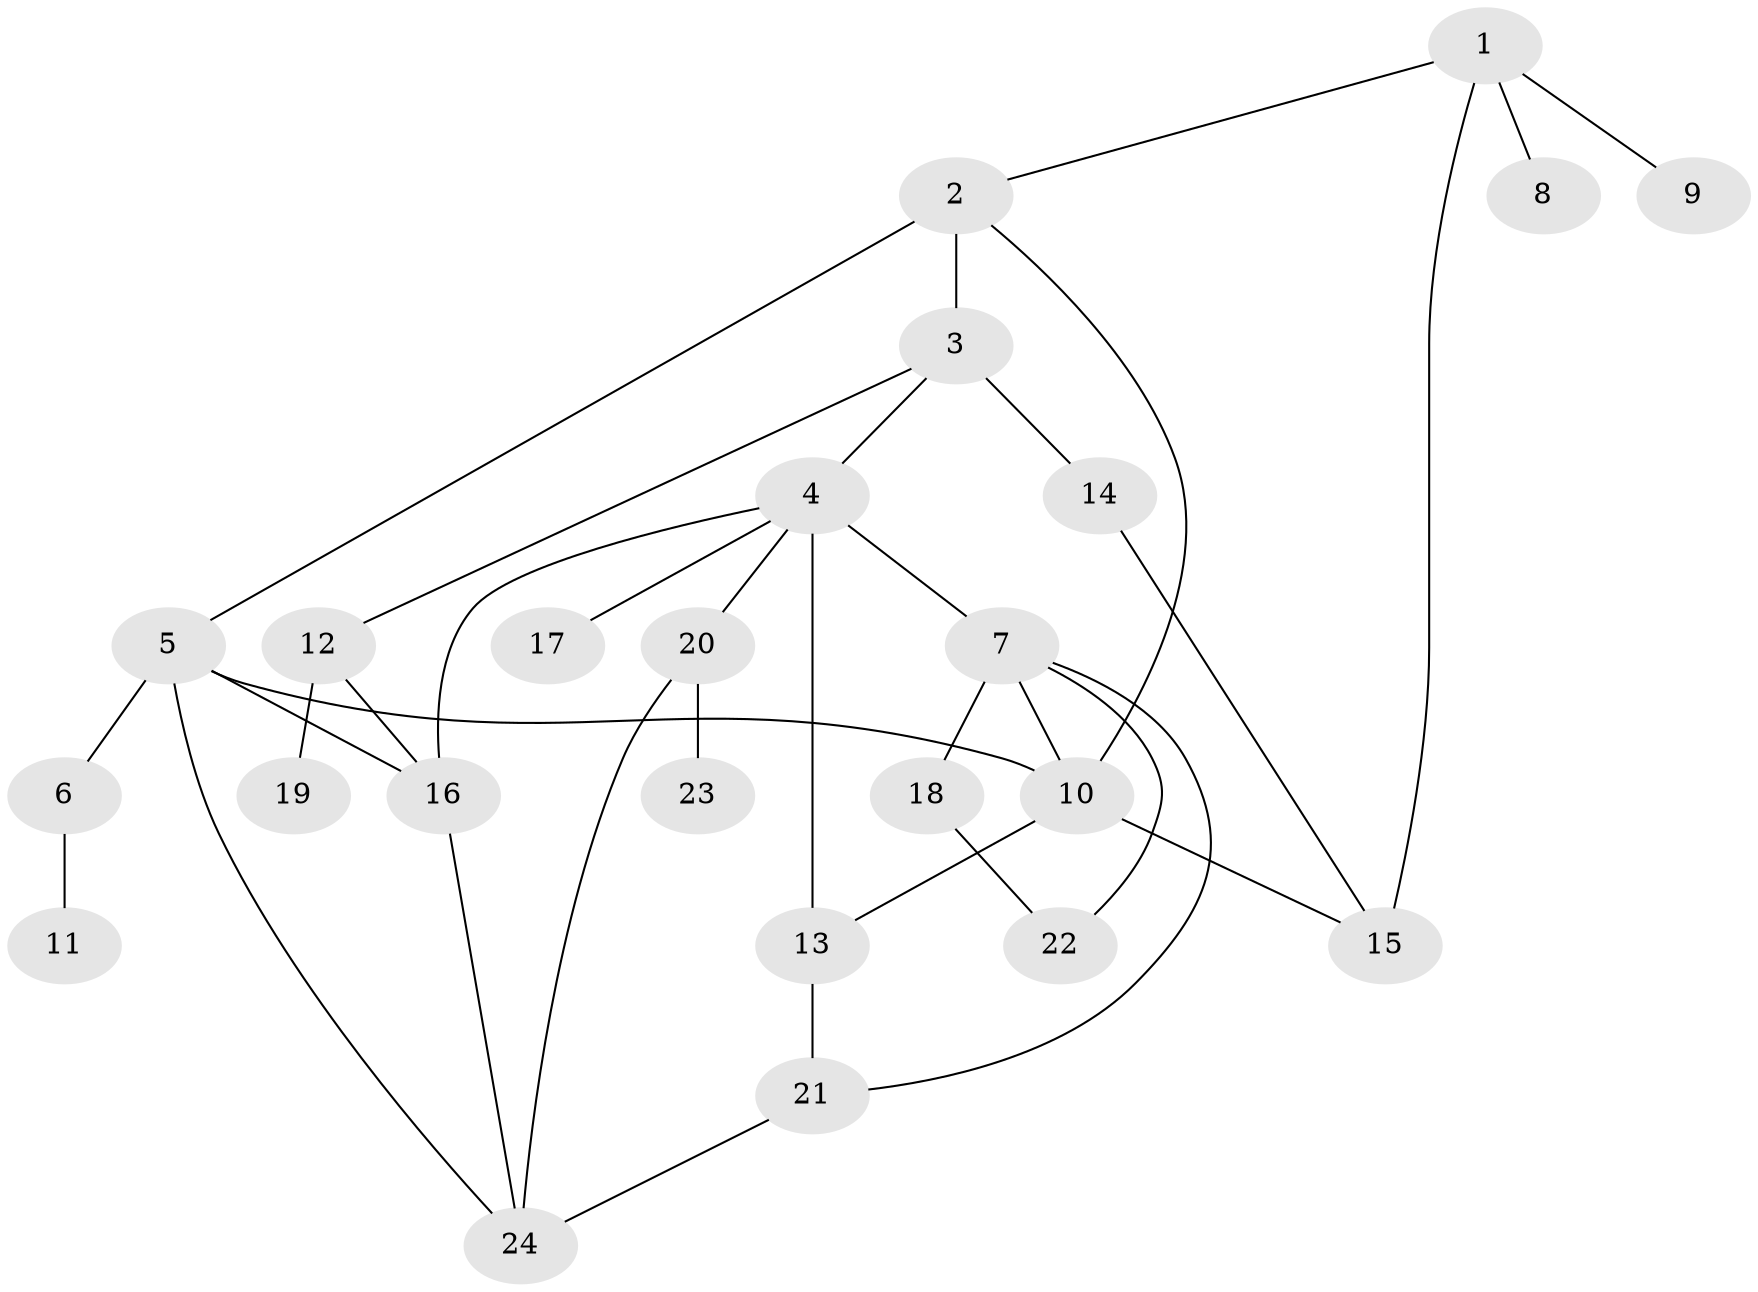 // original degree distribution, {4: 0.12727272727272726, 7: 0.01818181818181818, 5: 0.10909090909090909, 3: 0.2, 2: 0.2545454545454545, 1: 0.2909090909090909}
// Generated by graph-tools (version 1.1) at 2025/49/03/04/25 22:49:12]
// undirected, 24 vertices, 35 edges
graph export_dot {
  node [color=gray90,style=filled];
  1;
  2;
  3;
  4;
  5;
  6;
  7;
  8;
  9;
  10;
  11;
  12;
  13;
  14;
  15;
  16;
  17;
  18;
  19;
  20;
  21;
  22;
  23;
  24;
  1 -- 2 [weight=1.0];
  1 -- 8 [weight=1.0];
  1 -- 9 [weight=1.0];
  1 -- 15 [weight=1.0];
  2 -- 3 [weight=3.0];
  2 -- 5 [weight=1.0];
  2 -- 10 [weight=1.0];
  3 -- 4 [weight=1.0];
  3 -- 12 [weight=1.0];
  3 -- 14 [weight=1.0];
  4 -- 7 [weight=1.0];
  4 -- 13 [weight=2.0];
  4 -- 16 [weight=1.0];
  4 -- 17 [weight=1.0];
  4 -- 20 [weight=1.0];
  5 -- 6 [weight=1.0];
  5 -- 10 [weight=3.0];
  5 -- 16 [weight=1.0];
  5 -- 24 [weight=1.0];
  6 -- 11 [weight=1.0];
  7 -- 10 [weight=2.0];
  7 -- 18 [weight=3.0];
  7 -- 21 [weight=1.0];
  7 -- 22 [weight=1.0];
  10 -- 13 [weight=1.0];
  10 -- 15 [weight=1.0];
  12 -- 16 [weight=1.0];
  12 -- 19 [weight=1.0];
  13 -- 21 [weight=1.0];
  14 -- 15 [weight=1.0];
  16 -- 24 [weight=1.0];
  18 -- 22 [weight=1.0];
  20 -- 23 [weight=1.0];
  20 -- 24 [weight=1.0];
  21 -- 24 [weight=1.0];
}
